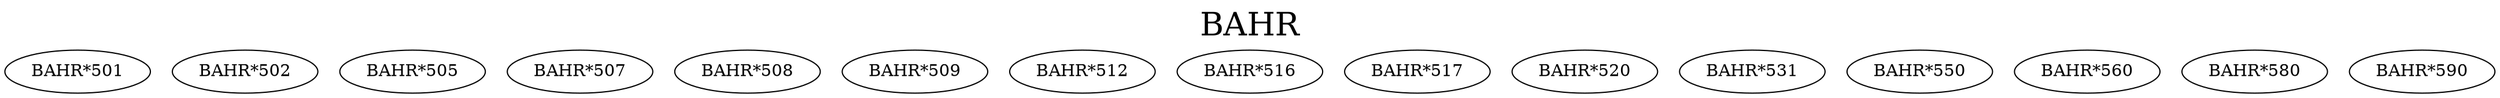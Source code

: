 digraph BAHR {
labelloc = "t";
label = "BAHR"
fontsize = 27;
"BAHR*501"
"BAHR*502"
"BAHR*505"
"BAHR*507"
"BAHR*508"
"BAHR*509"
"BAHR*512"
"BAHR*516"
"BAHR*517"
"BAHR*520"
"BAHR*531"
"BAHR*550"
"BAHR*560"
"BAHR*580"
"BAHR*590"
}
